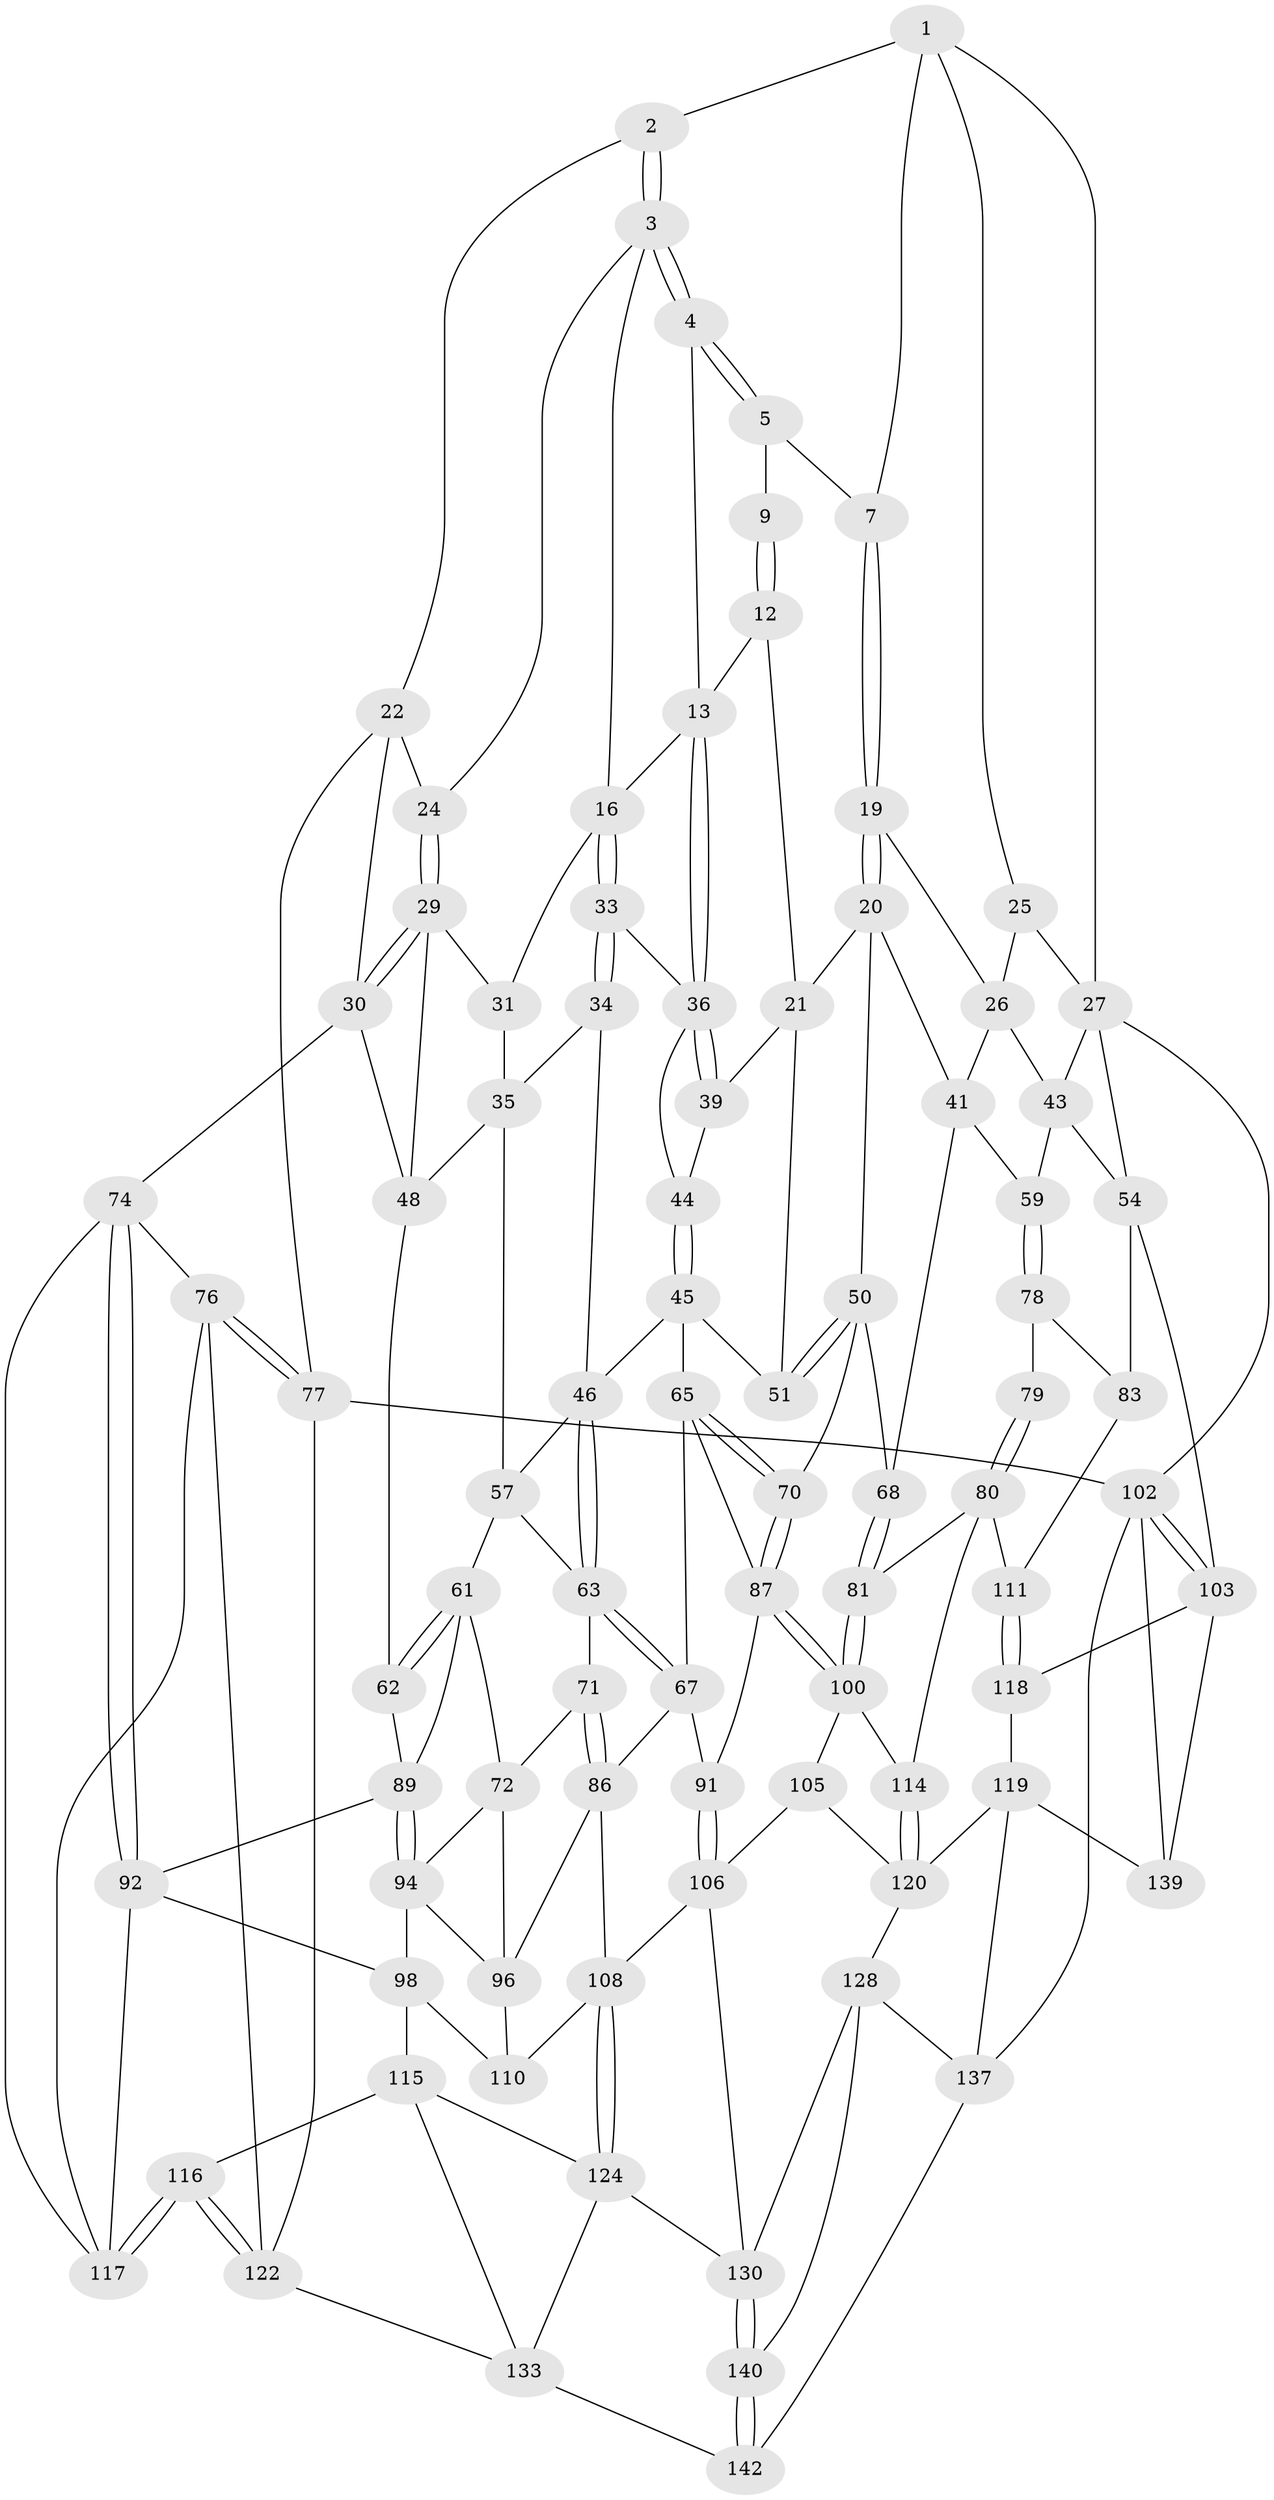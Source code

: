 // original degree distribution, {3: 0.028169014084507043, 4: 0.2112676056338028, 6: 0.2112676056338028, 5: 0.5492957746478874}
// Generated by graph-tools (version 1.1) at 2025/42/03/06/25 10:42:28]
// undirected, 86 vertices, 192 edges
graph export_dot {
graph [start="1"]
  node [color=gray90,style=filled];
  1 [pos="+0.9197182452471314+0",super="+6"];
  2 [pos="+0.16841277743713576+0"];
  3 [pos="+0.38285506558677485+0",super="+18"];
  4 [pos="+0.46284915775123525+0",super="+11"];
  5 [pos="+0.7509667204836566+0",super="+8"];
  7 [pos="+0.7928405024754049+0.09271005207187544"];
  9 [pos="+0.5928814925817826+0.05925822352506768",super="+10"];
  12 [pos="+0.6272518318960907+0.20238576797632435",super="+15"];
  13 [pos="+0.5962706324399272+0.21615020010499783",super="+14"];
  16 [pos="+0.45976357129403334+0.1750866896912529",super="+17"];
  19 [pos="+0.7909110928679406+0.2266159821961556"];
  20 [pos="+0.7306599287665112+0.2506565762111012",super="+42"];
  21 [pos="+0.698762879825808+0.24977970223588408",super="+38"];
  22 [pos="+0+0.07876681937068993",super="+23"];
  24 [pos="+0.073270058181109+0.12140019900960639"];
  25 [pos="+0.9878249514129596+0.17111145425136698"];
  26 [pos="+0.8216198694715207+0.23831787803948745",super="+40"];
  27 [pos="+1+0.18813680037837222",super="+28"];
  29 [pos="+0.11301490932090388+0.1809990314262817",super="+32"];
  30 [pos="+0+0.1943469284854771",super="+53"];
  31 [pos="+0.3518253115928402+0"];
  33 [pos="+0.45715388517939454+0.23903495946731634"];
  34 [pos="+0.41150631238229657+0.29324658487927396"];
  35 [pos="+0.3273532216559667+0.2664541603322096",super="+49"];
  36 [pos="+0.5737814217423233+0.25287679119051143",super="+37"];
  39 [pos="+0.5904409854022843+0.30156215174922013"];
  41 [pos="+0.8102440894377219+0.4046230751236264",super="+60"];
  43 [pos="+0.9060094856815684+0.31419998090868617",super="+55"];
  44 [pos="+0.5235138563294319+0.31682298856974883"];
  45 [pos="+0.5174988775871425+0.39069420518786274",super="+56"];
  46 [pos="+0.4880712403709993+0.39026599771952064",super="+47"];
  48 [pos="+0.14773911832106368+0.2590652557176704",super="+52"];
  50 [pos="+0.6688970599070427+0.4651875526436939",super="+69"];
  51 [pos="+0.6342216322604327+0.421172522297794"];
  54 [pos="+1+0.43367568148923363",super="+82"];
  57 [pos="+0.307809019474677+0.4335540380953259",super="+58"];
  59 [pos="+0.9154811779893605+0.45800318383524996"];
  61 [pos="+0.18152744520877817+0.4863405528058783",super="+73"];
  62 [pos="+0.05454981974566763+0.4670111650161155"];
  63 [pos="+0.4136167439208175+0.5086077938626952",super="+64"];
  65 [pos="+0.4994804543317719+0.49692482263688575",super="+66"];
  67 [pos="+0.4310802279834871+0.5288796795870768",super="+85"];
  68 [pos="+0.7709462434087195+0.5758959049392608"];
  70 [pos="+0.6141704395095167+0.5613280293029869"];
  71 [pos="+0.30702526108601924+0.5768259934567541"];
  72 [pos="+0.29123059543410823+0.5823815741884596",super="+93"];
  74 [pos="+0+0.6301773594570121",super="+75"];
  76 [pos="+0+0.7841699553561688",super="+123"];
  77 [pos="+0+1"];
  78 [pos="+0.9127520676394698+0.4746361871345088",super="+84"];
  79 [pos="+0.8602606634397101+0.6415794258542663"];
  80 [pos="+0.8207243005439109+0.6519118707693597",super="+112"];
  81 [pos="+0.8087990837899858+0.6454826110092453"];
  83 [pos="+1+0.6917330812425916"];
  86 [pos="+0.38282023388602604+0.6514891723554302",super="+95"];
  87 [pos="+0.5863422433989075+0.615070714291902",super="+88"];
  89 [pos="+0.1890190130216383+0.6270687504046674",super="+90"];
  91 [pos="+0.4622755861585835+0.6515321410637755"];
  92 [pos="+0.09846134875944362+0.625614279171462",super="+99"];
  94 [pos="+0.19743674012044413+0.650174840617755",super="+97"];
  96 [pos="+0.2629712019376244+0.6447305573967699",super="+101"];
  98 [pos="+0.16555591065233632+0.7049929057837911",super="+113"];
  100 [pos="+0.623325550338527+0.7193146413565435",super="+104"];
  102 [pos="+1+1",super="+141"];
  103 [pos="+1+0.8374520698887841",super="+127"];
  105 [pos="+0.6156585782445616+0.7412274620912765"];
  106 [pos="+0.5018436388553565+0.8006191033588631",super="+107"];
  108 [pos="+0.3562410921903707+0.7615088840204814",super="+109"];
  110 [pos="+0.338529096421504+0.7489750172681121"];
  111 [pos="+0.8616196277516053+0.8028850846893927"];
  114 [pos="+0.7463309417400754+0.7767708110808157"];
  115 [pos="+0.22170329560736704+0.8533485947845414",super="+125"];
  116 [pos="+0.18984103863928595+0.8501269614583639"];
  117 [pos="+0.11696236110170256+0.7303580598757413",super="+121"];
  118 [pos="+0.8583806892095885+0.8166716904130413"];
  119 [pos="+0.7888435790023991+0.8607972366320186",super="+136"];
  120 [pos="+0.7829610228815892+0.8607123149567694",super="+126"];
  122 [pos="+0.10094601947238563+0.921532542186172",super="+134"];
  124 [pos="+0.309382180481599+0.8453631323068769",super="+132"];
  128 [pos="+0.6831292945484068+0.9131187959226442",super="+129"];
  130 [pos="+0.5349089264975266+0.8943964954280254",super="+131"];
  133 [pos="+0.23198910075020554+1",super="+135"];
  137 [pos="+0.8125278954337241+1",super="+138"];
  139 [pos="+0.9318424503733322+0.8992508775361419"];
  140 [pos="+0.5614641153536917+0.9645789294743187"];
  142 [pos="+0.6499353078224271+1"];
  1 -- 2;
  1 -- 27;
  1 -- 25;
  1 -- 7;
  2 -- 3;
  2 -- 3;
  2 -- 22;
  3 -- 4;
  3 -- 4;
  3 -- 16;
  3 -- 24;
  4 -- 5;
  4 -- 5;
  4 -- 13;
  5 -- 7;
  5 -- 9;
  7 -- 19;
  7 -- 19;
  9 -- 12 [weight=2];
  9 -- 12;
  12 -- 13;
  12 -- 21;
  13 -- 36;
  13 -- 36;
  13 -- 16;
  16 -- 33;
  16 -- 33;
  16 -- 31;
  19 -- 20;
  19 -- 20;
  19 -- 26;
  20 -- 21;
  20 -- 41;
  20 -- 50;
  21 -- 51;
  21 -- 39;
  22 -- 30;
  22 -- 77;
  22 -- 24;
  24 -- 29;
  24 -- 29;
  25 -- 26;
  25 -- 27;
  26 -- 41;
  26 -- 43;
  27 -- 54;
  27 -- 102;
  27 -- 43;
  29 -- 30;
  29 -- 30;
  29 -- 48;
  29 -- 31;
  30 -- 48;
  30 -- 74;
  31 -- 35;
  33 -- 34;
  33 -- 34;
  33 -- 36;
  34 -- 35;
  34 -- 46;
  35 -- 48;
  35 -- 57;
  36 -- 39;
  36 -- 39;
  36 -- 44;
  39 -- 44;
  41 -- 59;
  41 -- 68;
  43 -- 59;
  43 -- 54;
  44 -- 45;
  44 -- 45;
  45 -- 46;
  45 -- 65;
  45 -- 51;
  46 -- 63;
  46 -- 63;
  46 -- 57;
  48 -- 62;
  50 -- 51;
  50 -- 51;
  50 -- 68;
  50 -- 70;
  54 -- 83;
  54 -- 103;
  57 -- 63;
  57 -- 61;
  59 -- 78;
  59 -- 78;
  61 -- 62;
  61 -- 62;
  61 -- 72;
  61 -- 89;
  62 -- 89;
  63 -- 67;
  63 -- 67;
  63 -- 71;
  65 -- 70;
  65 -- 70;
  65 -- 67;
  65 -- 87;
  67 -- 91;
  67 -- 86;
  68 -- 81;
  68 -- 81;
  70 -- 87;
  70 -- 87;
  71 -- 72;
  71 -- 86;
  71 -- 86;
  72 -- 96;
  72 -- 94;
  74 -- 92;
  74 -- 92;
  74 -- 76;
  74 -- 117;
  76 -- 77;
  76 -- 77;
  76 -- 122;
  76 -- 117;
  77 -- 102;
  77 -- 122;
  78 -- 79 [weight=2];
  78 -- 83;
  79 -- 80;
  79 -- 80;
  80 -- 81;
  80 -- 114;
  80 -- 111;
  81 -- 100;
  81 -- 100;
  83 -- 111;
  86 -- 96;
  86 -- 108;
  87 -- 100;
  87 -- 100;
  87 -- 91;
  89 -- 94;
  89 -- 94;
  89 -- 92;
  91 -- 106;
  91 -- 106;
  92 -- 98;
  92 -- 117;
  94 -- 98;
  94 -- 96;
  96 -- 110;
  98 -- 115;
  98 -- 110;
  100 -- 105;
  100 -- 114;
  102 -- 103;
  102 -- 103;
  102 -- 137;
  102 -- 139;
  103 -- 139;
  103 -- 118;
  105 -- 106;
  105 -- 120;
  106 -- 108;
  106 -- 130;
  108 -- 124;
  108 -- 124;
  108 -- 110;
  111 -- 118;
  111 -- 118;
  114 -- 120;
  114 -- 120;
  115 -- 116;
  115 -- 124;
  115 -- 133;
  116 -- 117;
  116 -- 117;
  116 -- 122;
  116 -- 122;
  118 -- 119;
  119 -- 120;
  119 -- 137;
  119 -- 139;
  120 -- 128;
  122 -- 133;
  124 -- 133;
  124 -- 130;
  128 -- 137;
  128 -- 130;
  128 -- 140;
  130 -- 140;
  130 -- 140;
  133 -- 142;
  137 -- 142;
  140 -- 142;
  140 -- 142;
}

